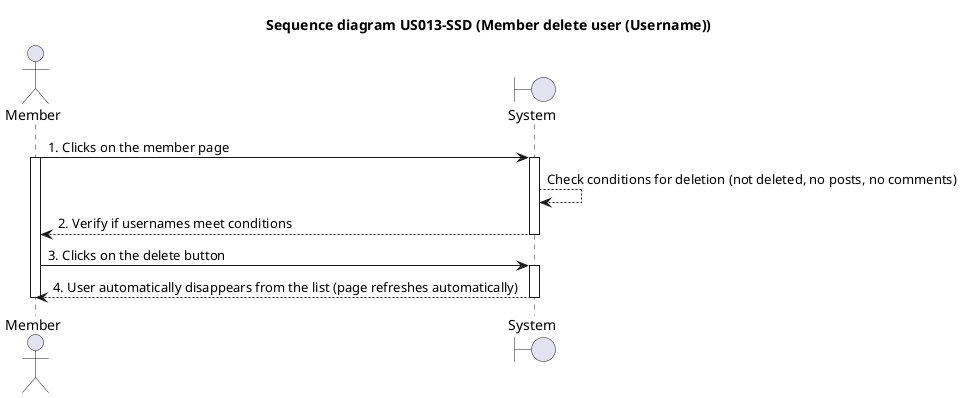 @startuml US013-SSD Sucess

title Sequence diagram US013-SSD (Member delete user (Username))

actor Member
boundary System

Member -> System: 1. Clicks on the member page
activate Member
activate System 
System --> System: Check conditions for deletion (not deleted, no posts, no comments)
System --> Member: 2. Verify if usernames meet conditions
deactivate System 
Member -> System: 3. Clicks on the delete button
activate System
System --> Member: 4. User automatically disappears from the list (page refreshes automatically)
deactivate System
deactivate Member

@enduml
